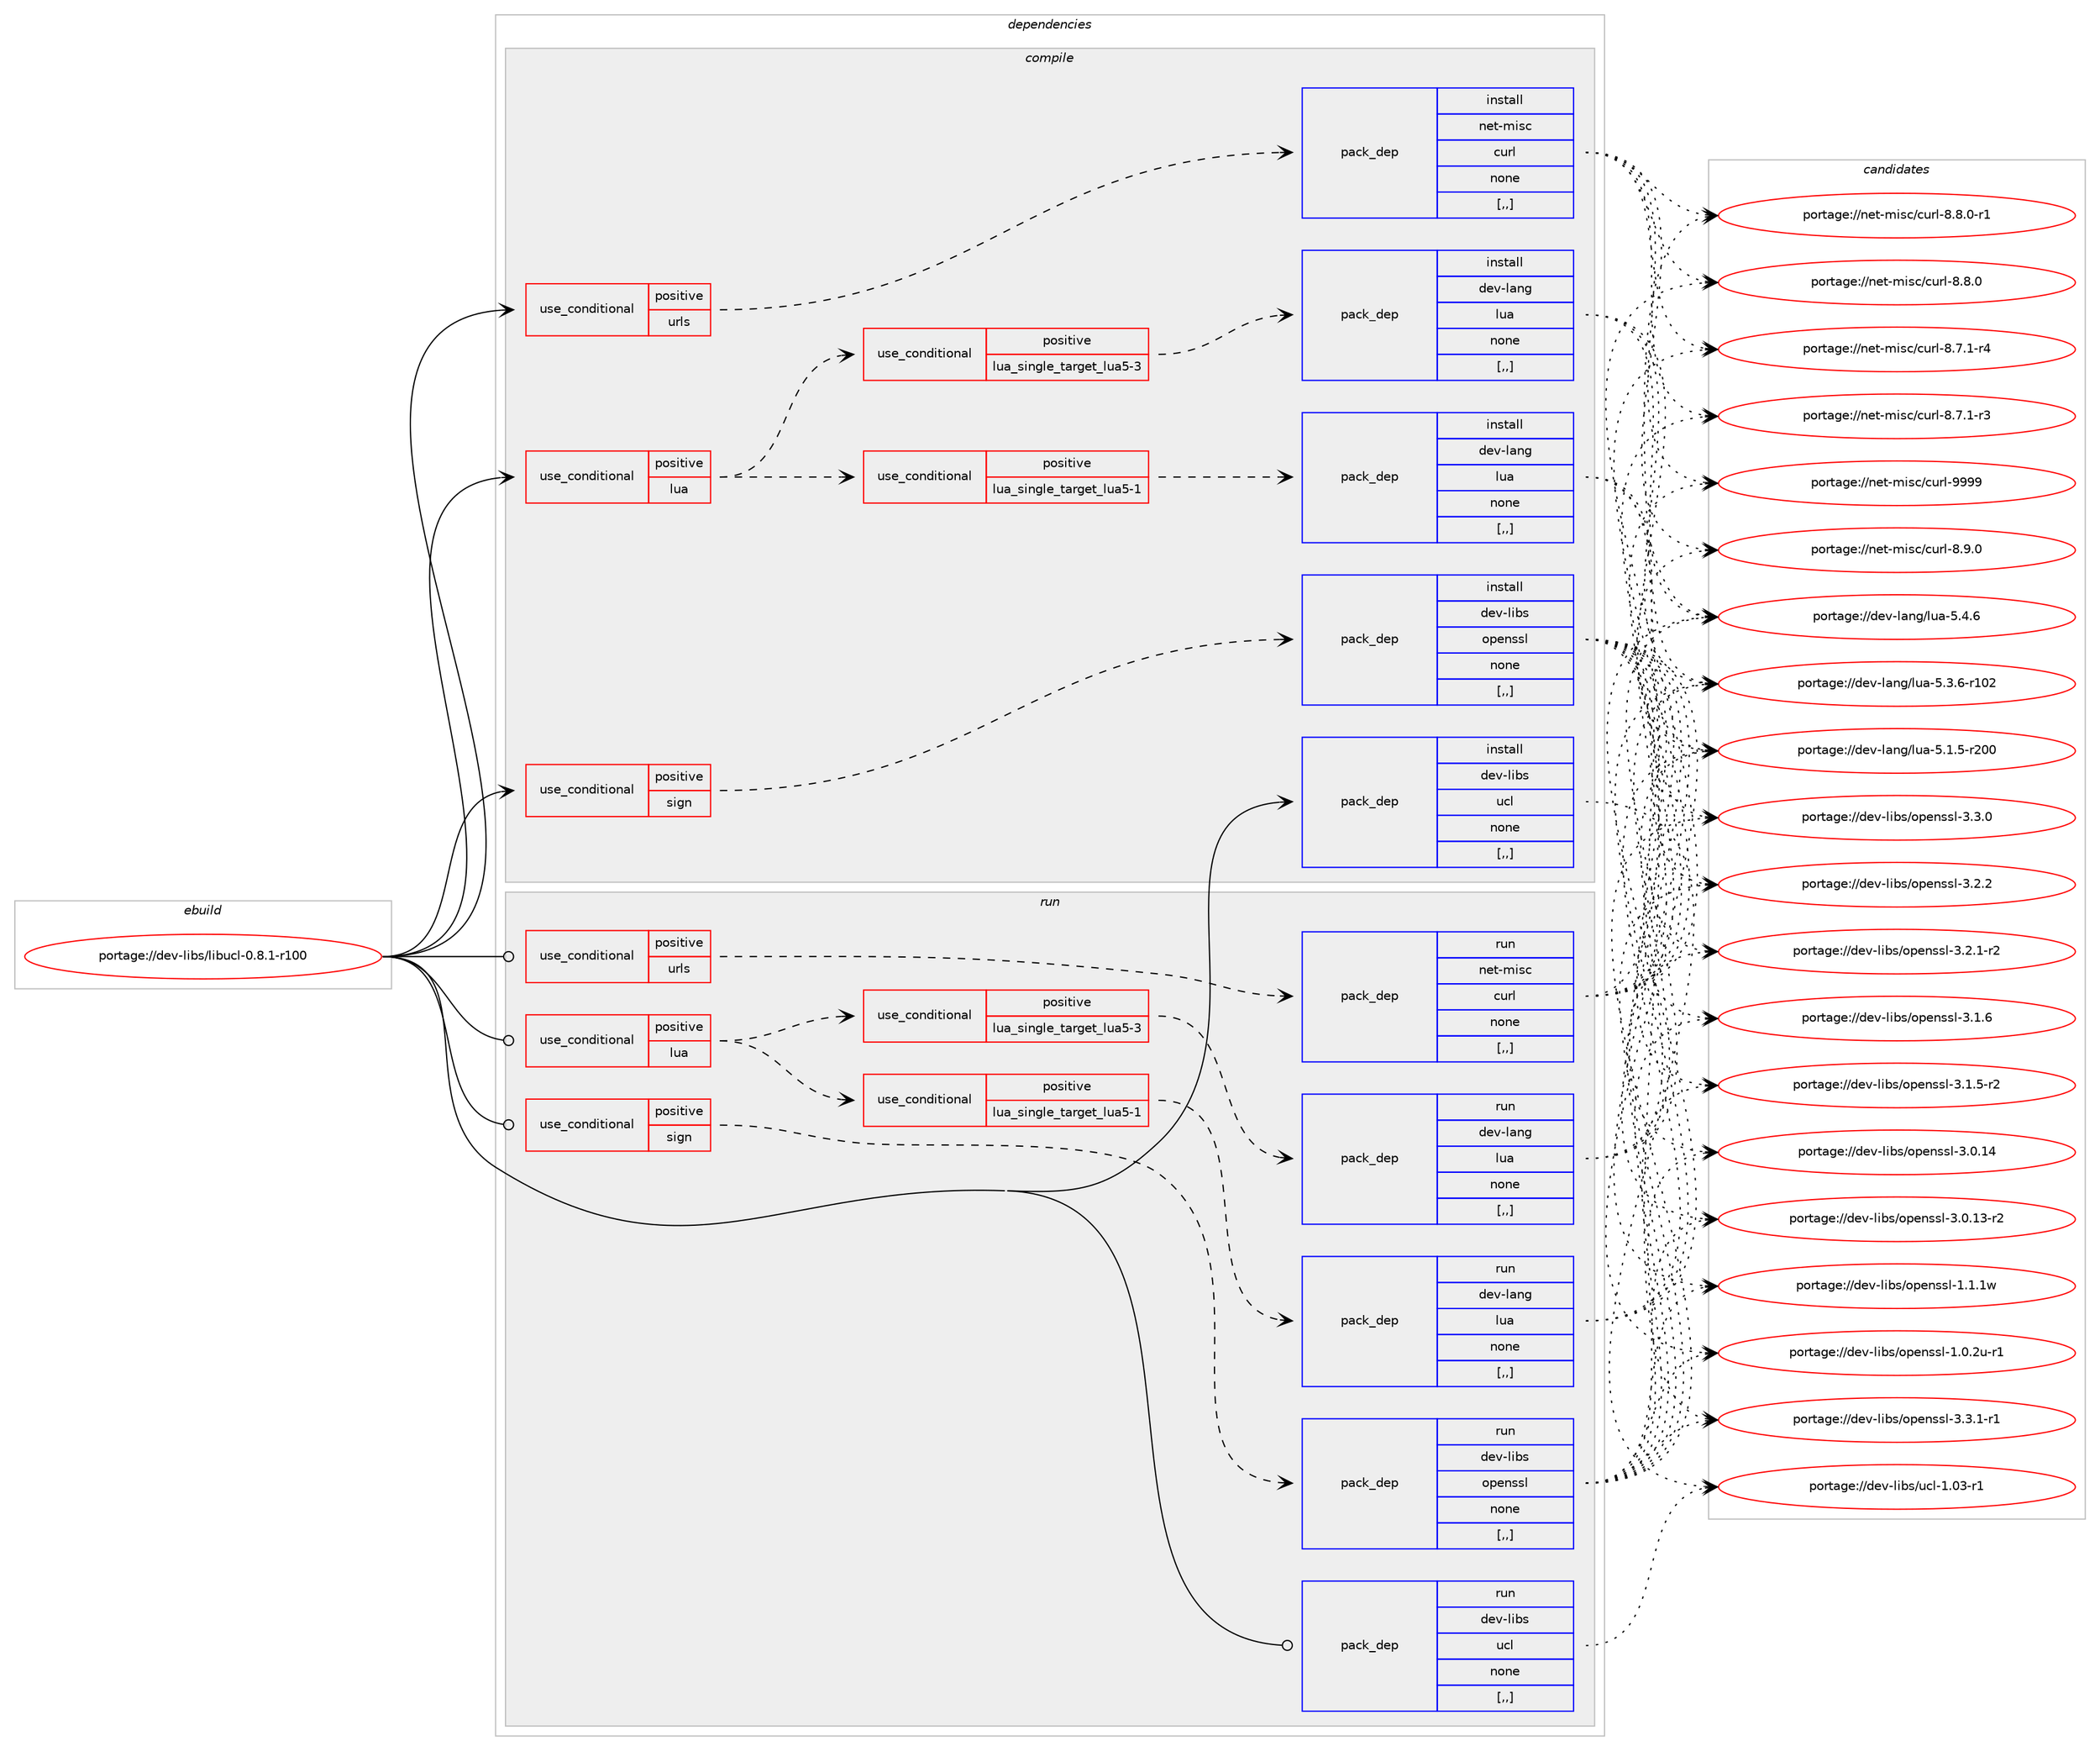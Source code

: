 digraph prolog {

# *************
# Graph options
# *************

newrank=true;
concentrate=true;
compound=true;
graph [rankdir=LR,fontname=Helvetica,fontsize=10,ranksep=1.5];#, ranksep=2.5, nodesep=0.2];
edge  [arrowhead=vee];
node  [fontname=Helvetica,fontsize=10];

# **********
# The ebuild
# **********

subgraph cluster_leftcol {
color=gray;
label=<<i>ebuild</i>>;
id [label="portage://dev-libs/libucl-0.8.1-r100", color=red, width=4, href="../dev-libs/libucl-0.8.1-r100.svg"];
}

# ****************
# The dependencies
# ****************

subgraph cluster_midcol {
color=gray;
label=<<i>dependencies</i>>;
subgraph cluster_compile {
fillcolor="#eeeeee";
style=filled;
label=<<i>compile</i>>;
subgraph cond27364 {
dependency111731 [label=<<TABLE BORDER="0" CELLBORDER="1" CELLSPACING="0" CELLPADDING="4"><TR><TD ROWSPAN="3" CELLPADDING="10">use_conditional</TD></TR><TR><TD>positive</TD></TR><TR><TD>lua</TD></TR></TABLE>>, shape=none, color=red];
subgraph cond27365 {
dependency111732 [label=<<TABLE BORDER="0" CELLBORDER="1" CELLSPACING="0" CELLPADDING="4"><TR><TD ROWSPAN="3" CELLPADDING="10">use_conditional</TD></TR><TR><TD>positive</TD></TR><TR><TD>lua_single_target_lua5-1</TD></TR></TABLE>>, shape=none, color=red];
subgraph pack83171 {
dependency111733 [label=<<TABLE BORDER="0" CELLBORDER="1" CELLSPACING="0" CELLPADDING="4" WIDTH="220"><TR><TD ROWSPAN="6" CELLPADDING="30">pack_dep</TD></TR><TR><TD WIDTH="110">install</TD></TR><TR><TD>dev-lang</TD></TR><TR><TD>lua</TD></TR><TR><TD>none</TD></TR><TR><TD>[,,]</TD></TR></TABLE>>, shape=none, color=blue];
}
dependency111732:e -> dependency111733:w [weight=20,style="dashed",arrowhead="vee"];
}
dependency111731:e -> dependency111732:w [weight=20,style="dashed",arrowhead="vee"];
subgraph cond27366 {
dependency111734 [label=<<TABLE BORDER="0" CELLBORDER="1" CELLSPACING="0" CELLPADDING="4"><TR><TD ROWSPAN="3" CELLPADDING="10">use_conditional</TD></TR><TR><TD>positive</TD></TR><TR><TD>lua_single_target_lua5-3</TD></TR></TABLE>>, shape=none, color=red];
subgraph pack83172 {
dependency111735 [label=<<TABLE BORDER="0" CELLBORDER="1" CELLSPACING="0" CELLPADDING="4" WIDTH="220"><TR><TD ROWSPAN="6" CELLPADDING="30">pack_dep</TD></TR><TR><TD WIDTH="110">install</TD></TR><TR><TD>dev-lang</TD></TR><TR><TD>lua</TD></TR><TR><TD>none</TD></TR><TR><TD>[,,]</TD></TR></TABLE>>, shape=none, color=blue];
}
dependency111734:e -> dependency111735:w [weight=20,style="dashed",arrowhead="vee"];
}
dependency111731:e -> dependency111734:w [weight=20,style="dashed",arrowhead="vee"];
}
id:e -> dependency111731:w [weight=20,style="solid",arrowhead="vee"];
subgraph cond27367 {
dependency111736 [label=<<TABLE BORDER="0" CELLBORDER="1" CELLSPACING="0" CELLPADDING="4"><TR><TD ROWSPAN="3" CELLPADDING="10">use_conditional</TD></TR><TR><TD>positive</TD></TR><TR><TD>sign</TD></TR></TABLE>>, shape=none, color=red];
subgraph pack83173 {
dependency111737 [label=<<TABLE BORDER="0" CELLBORDER="1" CELLSPACING="0" CELLPADDING="4" WIDTH="220"><TR><TD ROWSPAN="6" CELLPADDING="30">pack_dep</TD></TR><TR><TD WIDTH="110">install</TD></TR><TR><TD>dev-libs</TD></TR><TR><TD>openssl</TD></TR><TR><TD>none</TD></TR><TR><TD>[,,]</TD></TR></TABLE>>, shape=none, color=blue];
}
dependency111736:e -> dependency111737:w [weight=20,style="dashed",arrowhead="vee"];
}
id:e -> dependency111736:w [weight=20,style="solid",arrowhead="vee"];
subgraph cond27368 {
dependency111738 [label=<<TABLE BORDER="0" CELLBORDER="1" CELLSPACING="0" CELLPADDING="4"><TR><TD ROWSPAN="3" CELLPADDING="10">use_conditional</TD></TR><TR><TD>positive</TD></TR><TR><TD>urls</TD></TR></TABLE>>, shape=none, color=red];
subgraph pack83174 {
dependency111739 [label=<<TABLE BORDER="0" CELLBORDER="1" CELLSPACING="0" CELLPADDING="4" WIDTH="220"><TR><TD ROWSPAN="6" CELLPADDING="30">pack_dep</TD></TR><TR><TD WIDTH="110">install</TD></TR><TR><TD>net-misc</TD></TR><TR><TD>curl</TD></TR><TR><TD>none</TD></TR><TR><TD>[,,]</TD></TR></TABLE>>, shape=none, color=blue];
}
dependency111738:e -> dependency111739:w [weight=20,style="dashed",arrowhead="vee"];
}
id:e -> dependency111738:w [weight=20,style="solid",arrowhead="vee"];
subgraph pack83175 {
dependency111740 [label=<<TABLE BORDER="0" CELLBORDER="1" CELLSPACING="0" CELLPADDING="4" WIDTH="220"><TR><TD ROWSPAN="6" CELLPADDING="30">pack_dep</TD></TR><TR><TD WIDTH="110">install</TD></TR><TR><TD>dev-libs</TD></TR><TR><TD>ucl</TD></TR><TR><TD>none</TD></TR><TR><TD>[,,]</TD></TR></TABLE>>, shape=none, color=blue];
}
id:e -> dependency111740:w [weight=20,style="solid",arrowhead="vee"];
}
subgraph cluster_compileandrun {
fillcolor="#eeeeee";
style=filled;
label=<<i>compile and run</i>>;
}
subgraph cluster_run {
fillcolor="#eeeeee";
style=filled;
label=<<i>run</i>>;
subgraph cond27369 {
dependency111741 [label=<<TABLE BORDER="0" CELLBORDER="1" CELLSPACING="0" CELLPADDING="4"><TR><TD ROWSPAN="3" CELLPADDING="10">use_conditional</TD></TR><TR><TD>positive</TD></TR><TR><TD>lua</TD></TR></TABLE>>, shape=none, color=red];
subgraph cond27370 {
dependency111742 [label=<<TABLE BORDER="0" CELLBORDER="1" CELLSPACING="0" CELLPADDING="4"><TR><TD ROWSPAN="3" CELLPADDING="10">use_conditional</TD></TR><TR><TD>positive</TD></TR><TR><TD>lua_single_target_lua5-1</TD></TR></TABLE>>, shape=none, color=red];
subgraph pack83176 {
dependency111743 [label=<<TABLE BORDER="0" CELLBORDER="1" CELLSPACING="0" CELLPADDING="4" WIDTH="220"><TR><TD ROWSPAN="6" CELLPADDING="30">pack_dep</TD></TR><TR><TD WIDTH="110">run</TD></TR><TR><TD>dev-lang</TD></TR><TR><TD>lua</TD></TR><TR><TD>none</TD></TR><TR><TD>[,,]</TD></TR></TABLE>>, shape=none, color=blue];
}
dependency111742:e -> dependency111743:w [weight=20,style="dashed",arrowhead="vee"];
}
dependency111741:e -> dependency111742:w [weight=20,style="dashed",arrowhead="vee"];
subgraph cond27371 {
dependency111744 [label=<<TABLE BORDER="0" CELLBORDER="1" CELLSPACING="0" CELLPADDING="4"><TR><TD ROWSPAN="3" CELLPADDING="10">use_conditional</TD></TR><TR><TD>positive</TD></TR><TR><TD>lua_single_target_lua5-3</TD></TR></TABLE>>, shape=none, color=red];
subgraph pack83177 {
dependency111745 [label=<<TABLE BORDER="0" CELLBORDER="1" CELLSPACING="0" CELLPADDING="4" WIDTH="220"><TR><TD ROWSPAN="6" CELLPADDING="30">pack_dep</TD></TR><TR><TD WIDTH="110">run</TD></TR><TR><TD>dev-lang</TD></TR><TR><TD>lua</TD></TR><TR><TD>none</TD></TR><TR><TD>[,,]</TD></TR></TABLE>>, shape=none, color=blue];
}
dependency111744:e -> dependency111745:w [weight=20,style="dashed",arrowhead="vee"];
}
dependency111741:e -> dependency111744:w [weight=20,style="dashed",arrowhead="vee"];
}
id:e -> dependency111741:w [weight=20,style="solid",arrowhead="odot"];
subgraph cond27372 {
dependency111746 [label=<<TABLE BORDER="0" CELLBORDER="1" CELLSPACING="0" CELLPADDING="4"><TR><TD ROWSPAN="3" CELLPADDING="10">use_conditional</TD></TR><TR><TD>positive</TD></TR><TR><TD>sign</TD></TR></TABLE>>, shape=none, color=red];
subgraph pack83178 {
dependency111747 [label=<<TABLE BORDER="0" CELLBORDER="1" CELLSPACING="0" CELLPADDING="4" WIDTH="220"><TR><TD ROWSPAN="6" CELLPADDING="30">pack_dep</TD></TR><TR><TD WIDTH="110">run</TD></TR><TR><TD>dev-libs</TD></TR><TR><TD>openssl</TD></TR><TR><TD>none</TD></TR><TR><TD>[,,]</TD></TR></TABLE>>, shape=none, color=blue];
}
dependency111746:e -> dependency111747:w [weight=20,style="dashed",arrowhead="vee"];
}
id:e -> dependency111746:w [weight=20,style="solid",arrowhead="odot"];
subgraph cond27373 {
dependency111748 [label=<<TABLE BORDER="0" CELLBORDER="1" CELLSPACING="0" CELLPADDING="4"><TR><TD ROWSPAN="3" CELLPADDING="10">use_conditional</TD></TR><TR><TD>positive</TD></TR><TR><TD>urls</TD></TR></TABLE>>, shape=none, color=red];
subgraph pack83179 {
dependency111749 [label=<<TABLE BORDER="0" CELLBORDER="1" CELLSPACING="0" CELLPADDING="4" WIDTH="220"><TR><TD ROWSPAN="6" CELLPADDING="30">pack_dep</TD></TR><TR><TD WIDTH="110">run</TD></TR><TR><TD>net-misc</TD></TR><TR><TD>curl</TD></TR><TR><TD>none</TD></TR><TR><TD>[,,]</TD></TR></TABLE>>, shape=none, color=blue];
}
dependency111748:e -> dependency111749:w [weight=20,style="dashed",arrowhead="vee"];
}
id:e -> dependency111748:w [weight=20,style="solid",arrowhead="odot"];
subgraph pack83180 {
dependency111750 [label=<<TABLE BORDER="0" CELLBORDER="1" CELLSPACING="0" CELLPADDING="4" WIDTH="220"><TR><TD ROWSPAN="6" CELLPADDING="30">pack_dep</TD></TR><TR><TD WIDTH="110">run</TD></TR><TR><TD>dev-libs</TD></TR><TR><TD>ucl</TD></TR><TR><TD>none</TD></TR><TR><TD>[,,]</TD></TR></TABLE>>, shape=none, color=blue];
}
id:e -> dependency111750:w [weight=20,style="solid",arrowhead="odot"];
}
}

# **************
# The candidates
# **************

subgraph cluster_choices {
rank=same;
color=gray;
label=<<i>candidates</i>>;

subgraph choice83171 {
color=black;
nodesep=1;
choice10010111845108971101034710811797455346524654 [label="portage://dev-lang/lua-5.4.6", color=red, width=4,href="../dev-lang/lua-5.4.6.svg"];
choice1001011184510897110103471081179745534651465445114494850 [label="portage://dev-lang/lua-5.3.6-r102", color=red, width=4,href="../dev-lang/lua-5.3.6-r102.svg"];
choice1001011184510897110103471081179745534649465345114504848 [label="portage://dev-lang/lua-5.1.5-r200", color=red, width=4,href="../dev-lang/lua-5.1.5-r200.svg"];
dependency111733:e -> choice10010111845108971101034710811797455346524654:w [style=dotted,weight="100"];
dependency111733:e -> choice1001011184510897110103471081179745534651465445114494850:w [style=dotted,weight="100"];
dependency111733:e -> choice1001011184510897110103471081179745534649465345114504848:w [style=dotted,weight="100"];
}
subgraph choice83172 {
color=black;
nodesep=1;
choice10010111845108971101034710811797455346524654 [label="portage://dev-lang/lua-5.4.6", color=red, width=4,href="../dev-lang/lua-5.4.6.svg"];
choice1001011184510897110103471081179745534651465445114494850 [label="portage://dev-lang/lua-5.3.6-r102", color=red, width=4,href="../dev-lang/lua-5.3.6-r102.svg"];
choice1001011184510897110103471081179745534649465345114504848 [label="portage://dev-lang/lua-5.1.5-r200", color=red, width=4,href="../dev-lang/lua-5.1.5-r200.svg"];
dependency111735:e -> choice10010111845108971101034710811797455346524654:w [style=dotted,weight="100"];
dependency111735:e -> choice1001011184510897110103471081179745534651465445114494850:w [style=dotted,weight="100"];
dependency111735:e -> choice1001011184510897110103471081179745534649465345114504848:w [style=dotted,weight="100"];
}
subgraph choice83173 {
color=black;
nodesep=1;
choice1001011184510810598115471111121011101151151084551465146494511449 [label="portage://dev-libs/openssl-3.3.1-r1", color=red, width=4,href="../dev-libs/openssl-3.3.1-r1.svg"];
choice100101118451081059811547111112101110115115108455146514648 [label="portage://dev-libs/openssl-3.3.0", color=red, width=4,href="../dev-libs/openssl-3.3.0.svg"];
choice100101118451081059811547111112101110115115108455146504650 [label="portage://dev-libs/openssl-3.2.2", color=red, width=4,href="../dev-libs/openssl-3.2.2.svg"];
choice1001011184510810598115471111121011101151151084551465046494511450 [label="portage://dev-libs/openssl-3.2.1-r2", color=red, width=4,href="../dev-libs/openssl-3.2.1-r2.svg"];
choice100101118451081059811547111112101110115115108455146494654 [label="portage://dev-libs/openssl-3.1.6", color=red, width=4,href="../dev-libs/openssl-3.1.6.svg"];
choice1001011184510810598115471111121011101151151084551464946534511450 [label="portage://dev-libs/openssl-3.1.5-r2", color=red, width=4,href="../dev-libs/openssl-3.1.5-r2.svg"];
choice10010111845108105981154711111210111011511510845514648464952 [label="portage://dev-libs/openssl-3.0.14", color=red, width=4,href="../dev-libs/openssl-3.0.14.svg"];
choice100101118451081059811547111112101110115115108455146484649514511450 [label="portage://dev-libs/openssl-3.0.13-r2", color=red, width=4,href="../dev-libs/openssl-3.0.13-r2.svg"];
choice100101118451081059811547111112101110115115108454946494649119 [label="portage://dev-libs/openssl-1.1.1w", color=red, width=4,href="../dev-libs/openssl-1.1.1w.svg"];
choice1001011184510810598115471111121011101151151084549464846501174511449 [label="portage://dev-libs/openssl-1.0.2u-r1", color=red, width=4,href="../dev-libs/openssl-1.0.2u-r1.svg"];
dependency111737:e -> choice1001011184510810598115471111121011101151151084551465146494511449:w [style=dotted,weight="100"];
dependency111737:e -> choice100101118451081059811547111112101110115115108455146514648:w [style=dotted,weight="100"];
dependency111737:e -> choice100101118451081059811547111112101110115115108455146504650:w [style=dotted,weight="100"];
dependency111737:e -> choice1001011184510810598115471111121011101151151084551465046494511450:w [style=dotted,weight="100"];
dependency111737:e -> choice100101118451081059811547111112101110115115108455146494654:w [style=dotted,weight="100"];
dependency111737:e -> choice1001011184510810598115471111121011101151151084551464946534511450:w [style=dotted,weight="100"];
dependency111737:e -> choice10010111845108105981154711111210111011511510845514648464952:w [style=dotted,weight="100"];
dependency111737:e -> choice100101118451081059811547111112101110115115108455146484649514511450:w [style=dotted,weight="100"];
dependency111737:e -> choice100101118451081059811547111112101110115115108454946494649119:w [style=dotted,weight="100"];
dependency111737:e -> choice1001011184510810598115471111121011101151151084549464846501174511449:w [style=dotted,weight="100"];
}
subgraph choice83174 {
color=black;
nodesep=1;
choice110101116451091051159947991171141084557575757 [label="portage://net-misc/curl-9999", color=red, width=4,href="../net-misc/curl-9999.svg"];
choice11010111645109105115994799117114108455646574648 [label="portage://net-misc/curl-8.9.0", color=red, width=4,href="../net-misc/curl-8.9.0.svg"];
choice110101116451091051159947991171141084556465646484511449 [label="portage://net-misc/curl-8.8.0-r1", color=red, width=4,href="../net-misc/curl-8.8.0-r1.svg"];
choice11010111645109105115994799117114108455646564648 [label="portage://net-misc/curl-8.8.0", color=red, width=4,href="../net-misc/curl-8.8.0.svg"];
choice110101116451091051159947991171141084556465546494511452 [label="portage://net-misc/curl-8.7.1-r4", color=red, width=4,href="../net-misc/curl-8.7.1-r4.svg"];
choice110101116451091051159947991171141084556465546494511451 [label="portage://net-misc/curl-8.7.1-r3", color=red, width=4,href="../net-misc/curl-8.7.1-r3.svg"];
dependency111739:e -> choice110101116451091051159947991171141084557575757:w [style=dotted,weight="100"];
dependency111739:e -> choice11010111645109105115994799117114108455646574648:w [style=dotted,weight="100"];
dependency111739:e -> choice110101116451091051159947991171141084556465646484511449:w [style=dotted,weight="100"];
dependency111739:e -> choice11010111645109105115994799117114108455646564648:w [style=dotted,weight="100"];
dependency111739:e -> choice110101116451091051159947991171141084556465546494511452:w [style=dotted,weight="100"];
dependency111739:e -> choice110101116451091051159947991171141084556465546494511451:w [style=dotted,weight="100"];
}
subgraph choice83175 {
color=black;
nodesep=1;
choice1001011184510810598115471179910845494648514511449 [label="portage://dev-libs/ucl-1.03-r1", color=red, width=4,href="../dev-libs/ucl-1.03-r1.svg"];
dependency111740:e -> choice1001011184510810598115471179910845494648514511449:w [style=dotted,weight="100"];
}
subgraph choice83176 {
color=black;
nodesep=1;
choice10010111845108971101034710811797455346524654 [label="portage://dev-lang/lua-5.4.6", color=red, width=4,href="../dev-lang/lua-5.4.6.svg"];
choice1001011184510897110103471081179745534651465445114494850 [label="portage://dev-lang/lua-5.3.6-r102", color=red, width=4,href="../dev-lang/lua-5.3.6-r102.svg"];
choice1001011184510897110103471081179745534649465345114504848 [label="portage://dev-lang/lua-5.1.5-r200", color=red, width=4,href="../dev-lang/lua-5.1.5-r200.svg"];
dependency111743:e -> choice10010111845108971101034710811797455346524654:w [style=dotted,weight="100"];
dependency111743:e -> choice1001011184510897110103471081179745534651465445114494850:w [style=dotted,weight="100"];
dependency111743:e -> choice1001011184510897110103471081179745534649465345114504848:w [style=dotted,weight="100"];
}
subgraph choice83177 {
color=black;
nodesep=1;
choice10010111845108971101034710811797455346524654 [label="portage://dev-lang/lua-5.4.6", color=red, width=4,href="../dev-lang/lua-5.4.6.svg"];
choice1001011184510897110103471081179745534651465445114494850 [label="portage://dev-lang/lua-5.3.6-r102", color=red, width=4,href="../dev-lang/lua-5.3.6-r102.svg"];
choice1001011184510897110103471081179745534649465345114504848 [label="portage://dev-lang/lua-5.1.5-r200", color=red, width=4,href="../dev-lang/lua-5.1.5-r200.svg"];
dependency111745:e -> choice10010111845108971101034710811797455346524654:w [style=dotted,weight="100"];
dependency111745:e -> choice1001011184510897110103471081179745534651465445114494850:w [style=dotted,weight="100"];
dependency111745:e -> choice1001011184510897110103471081179745534649465345114504848:w [style=dotted,weight="100"];
}
subgraph choice83178 {
color=black;
nodesep=1;
choice1001011184510810598115471111121011101151151084551465146494511449 [label="portage://dev-libs/openssl-3.3.1-r1", color=red, width=4,href="../dev-libs/openssl-3.3.1-r1.svg"];
choice100101118451081059811547111112101110115115108455146514648 [label="portage://dev-libs/openssl-3.3.0", color=red, width=4,href="../dev-libs/openssl-3.3.0.svg"];
choice100101118451081059811547111112101110115115108455146504650 [label="portage://dev-libs/openssl-3.2.2", color=red, width=4,href="../dev-libs/openssl-3.2.2.svg"];
choice1001011184510810598115471111121011101151151084551465046494511450 [label="portage://dev-libs/openssl-3.2.1-r2", color=red, width=4,href="../dev-libs/openssl-3.2.1-r2.svg"];
choice100101118451081059811547111112101110115115108455146494654 [label="portage://dev-libs/openssl-3.1.6", color=red, width=4,href="../dev-libs/openssl-3.1.6.svg"];
choice1001011184510810598115471111121011101151151084551464946534511450 [label="portage://dev-libs/openssl-3.1.5-r2", color=red, width=4,href="../dev-libs/openssl-3.1.5-r2.svg"];
choice10010111845108105981154711111210111011511510845514648464952 [label="portage://dev-libs/openssl-3.0.14", color=red, width=4,href="../dev-libs/openssl-3.0.14.svg"];
choice100101118451081059811547111112101110115115108455146484649514511450 [label="portage://dev-libs/openssl-3.0.13-r2", color=red, width=4,href="../dev-libs/openssl-3.0.13-r2.svg"];
choice100101118451081059811547111112101110115115108454946494649119 [label="portage://dev-libs/openssl-1.1.1w", color=red, width=4,href="../dev-libs/openssl-1.1.1w.svg"];
choice1001011184510810598115471111121011101151151084549464846501174511449 [label="portage://dev-libs/openssl-1.0.2u-r1", color=red, width=4,href="../dev-libs/openssl-1.0.2u-r1.svg"];
dependency111747:e -> choice1001011184510810598115471111121011101151151084551465146494511449:w [style=dotted,weight="100"];
dependency111747:e -> choice100101118451081059811547111112101110115115108455146514648:w [style=dotted,weight="100"];
dependency111747:e -> choice100101118451081059811547111112101110115115108455146504650:w [style=dotted,weight="100"];
dependency111747:e -> choice1001011184510810598115471111121011101151151084551465046494511450:w [style=dotted,weight="100"];
dependency111747:e -> choice100101118451081059811547111112101110115115108455146494654:w [style=dotted,weight="100"];
dependency111747:e -> choice1001011184510810598115471111121011101151151084551464946534511450:w [style=dotted,weight="100"];
dependency111747:e -> choice10010111845108105981154711111210111011511510845514648464952:w [style=dotted,weight="100"];
dependency111747:e -> choice100101118451081059811547111112101110115115108455146484649514511450:w [style=dotted,weight="100"];
dependency111747:e -> choice100101118451081059811547111112101110115115108454946494649119:w [style=dotted,weight="100"];
dependency111747:e -> choice1001011184510810598115471111121011101151151084549464846501174511449:w [style=dotted,weight="100"];
}
subgraph choice83179 {
color=black;
nodesep=1;
choice110101116451091051159947991171141084557575757 [label="portage://net-misc/curl-9999", color=red, width=4,href="../net-misc/curl-9999.svg"];
choice11010111645109105115994799117114108455646574648 [label="portage://net-misc/curl-8.9.0", color=red, width=4,href="../net-misc/curl-8.9.0.svg"];
choice110101116451091051159947991171141084556465646484511449 [label="portage://net-misc/curl-8.8.0-r1", color=red, width=4,href="../net-misc/curl-8.8.0-r1.svg"];
choice11010111645109105115994799117114108455646564648 [label="portage://net-misc/curl-8.8.0", color=red, width=4,href="../net-misc/curl-8.8.0.svg"];
choice110101116451091051159947991171141084556465546494511452 [label="portage://net-misc/curl-8.7.1-r4", color=red, width=4,href="../net-misc/curl-8.7.1-r4.svg"];
choice110101116451091051159947991171141084556465546494511451 [label="portage://net-misc/curl-8.7.1-r3", color=red, width=4,href="../net-misc/curl-8.7.1-r3.svg"];
dependency111749:e -> choice110101116451091051159947991171141084557575757:w [style=dotted,weight="100"];
dependency111749:e -> choice11010111645109105115994799117114108455646574648:w [style=dotted,weight="100"];
dependency111749:e -> choice110101116451091051159947991171141084556465646484511449:w [style=dotted,weight="100"];
dependency111749:e -> choice11010111645109105115994799117114108455646564648:w [style=dotted,weight="100"];
dependency111749:e -> choice110101116451091051159947991171141084556465546494511452:w [style=dotted,weight="100"];
dependency111749:e -> choice110101116451091051159947991171141084556465546494511451:w [style=dotted,weight="100"];
}
subgraph choice83180 {
color=black;
nodesep=1;
choice1001011184510810598115471179910845494648514511449 [label="portage://dev-libs/ucl-1.03-r1", color=red, width=4,href="../dev-libs/ucl-1.03-r1.svg"];
dependency111750:e -> choice1001011184510810598115471179910845494648514511449:w [style=dotted,weight="100"];
}
}

}
